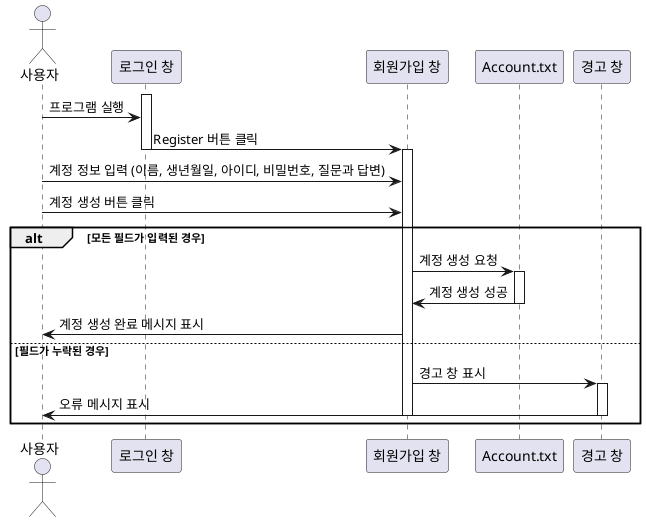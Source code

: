 @startuml

actor 사용자

participant "로그인 창" as Login
participant "회원가입 창" as Register
participant "Account.txt" as AccountService
participant "경고 창" as Warning

activate Login
사용자 -> Login : 프로그램 실행
Login -> Register : Register 버튼 클릭
deactivate Login
activate Register

사용자 -> Register : 계정 정보 입력 (이름, 생년월일, 아이디, 비밀번호, 질문과 답변)
사용자 -> Register : 계정 생성 버튼 클릭

alt 모든 필드가 입력된 경우
    Register -> AccountService : 계정 생성 요청
    activate AccountService
    AccountService -> Register : 계정 생성 성공
    deactivate AccountService
    Register -> 사용자 : 계정 생성 완료 메시지 표시
else 필드가 누락된 경우
    Register -> Warning : 경고 창 표시
    activate Warning
    Warning -> 사용자 : 오류 메시지 표시
    deactivate Warning
    deactivate Register
end

@enduml

